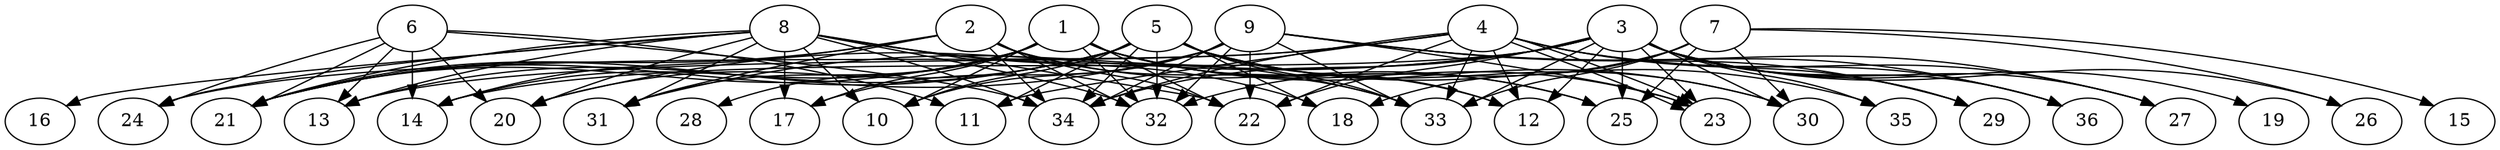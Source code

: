 // DAG (tier=3-complex, mode=data, n=36, ccr=0.506, fat=0.825, density=0.764, regular=0.259, jump=0.300, mindata=4194304, maxdata=33554432)
// DAG automatically generated by daggen at Sun Aug 24 16:33:35 2025
// /home/ermia/Project/Environments/daggen/bin/daggen --dot --ccr 0.506 --fat 0.825 --regular 0.259 --density 0.764 --jump 0.300 --mindata 4194304 --maxdata 33554432 -n 36 
digraph G {
  1 [size="8910817876783885451264", alpha="0.10", expect_size="4455408938391942725632"]
  1 -> 10 [size ="3438494747721728"]
  1 -> 12 [size ="3438494747721728"]
  1 -> 14 [size ="3438494747721728"]
  1 -> 17 [size ="3438494747721728"]
  1 -> 21 [size ="3438494747721728"]
  1 -> 22 [size ="3438494747721728"]
  1 -> 23 [size ="3438494747721728"]
  1 -> 25 [size ="3438494747721728"]
  1 -> 28 [size ="3438494747721728"]
  1 -> 30 [size ="3438494747721728"]
  1 -> 31 [size ="3438494747721728"]
  1 -> 32 [size ="3438494747721728"]
  2 [size="22458069917754188", alpha="0.09", expect_size="11229034958877094"]
  2 -> 14 [size ="2774369323450368"]
  2 -> 21 [size ="2774369323450368"]
  2 -> 22 [size ="2774369323450368"]
  2 -> 25 [size ="2774369323450368"]
  2 -> 31 [size ="2774369323450368"]
  2 -> 32 [size ="2774369323450368"]
  2 -> 33 [size ="2774369323450368"]
  2 -> 34 [size ="2774369323450368"]
  3 [size="291512268443414208", alpha="0.00", expect_size="145756134221707104"]
  3 -> 12 [size ="174199922491392"]
  3 -> 14 [size ="174199922491392"]
  3 -> 19 [size ="174199922491392"]
  3 -> 20 [size ="174199922491392"]
  3 -> 22 [size ="174199922491392"]
  3 -> 23 [size ="174199922491392"]
  3 -> 25 [size ="174199922491392"]
  3 -> 26 [size ="174199922491392"]
  3 -> 27 [size ="174199922491392"]
  3 -> 29 [size ="174199922491392"]
  3 -> 30 [size ="174199922491392"]
  3 -> 31 [size ="174199922491392"]
  3 -> 33 [size ="174199922491392"]
  3 -> 34 [size ="174199922491392"]
  3 -> 35 [size ="174199922491392"]
  3 -> 36 [size ="174199922491392"]
  4 [size="106364907909485166592", alpha="0.13", expect_size="53182453954742583296"]
  4 -> 11 [size ="179592790802432"]
  4 -> 12 [size ="179592790802432"]
  4 -> 13 [size ="179592790802432"]
  4 -> 22 [size ="179592790802432"]
  4 -> 23 [size ="179592790802432"]
  4 -> 23 [size ="179592790802432"]
  4 -> 24 [size ="179592790802432"]
  4 -> 27 [size ="179592790802432"]
  4 -> 29 [size ="179592790802432"]
  4 -> 33 [size ="179592790802432"]
  4 -> 34 [size ="179592790802432"]
  4 -> 36 [size ="179592790802432"]
  5 [size="3981534043677287424", alpha="0.11", expect_size="1990767021838643712"]
  5 -> 10 [size ="5903355238940672"]
  5 -> 11 [size ="5903355238940672"]
  5 -> 12 [size ="5903355238940672"]
  5 -> 13 [size ="5903355238940672"]
  5 -> 18 [size ="5903355238940672"]
  5 -> 20 [size ="5903355238940672"]
  5 -> 21 [size ="5903355238940672"]
  5 -> 30 [size ="5903355238940672"]
  5 -> 32 [size ="5903355238940672"]
  5 -> 33 [size ="5903355238940672"]
  5 -> 34 [size ="5903355238940672"]
  5 -> 35 [size ="5903355238940672"]
  6 [size="33286611568224272121856", alpha="0.05", expect_size="16643305784112136060928"]
  6 -> 11 [size ="8278208852000768"]
  6 -> 13 [size ="8278208852000768"]
  6 -> 14 [size ="8278208852000768"]
  6 -> 20 [size ="8278208852000768"]
  6 -> 21 [size ="8278208852000768"]
  6 -> 24 [size ="8278208852000768"]
  6 -> 34 [size ="8278208852000768"]
  7 [size="19644605158962151424", alpha="0.14", expect_size="9822302579481075712"]
  7 -> 15 [size ="6822734738751488"]
  7 -> 18 [size ="6822734738751488"]
  7 -> 25 [size ="6822734738751488"]
  7 -> 26 [size ="6822734738751488"]
  7 -> 30 [size ="6822734738751488"]
  7 -> 32 [size ="6822734738751488"]
  7 -> 33 [size ="6822734738751488"]
  8 [size="59781827163359976", alpha="0.19", expect_size="29890913581679988"]
  8 -> 10 [size ="1801367299555328"]
  8 -> 13 [size ="1801367299555328"]
  8 -> 16 [size ="1801367299555328"]
  8 -> 17 [size ="1801367299555328"]
  8 -> 18 [size ="1801367299555328"]
  8 -> 20 [size ="1801367299555328"]
  8 -> 21 [size ="1801367299555328"]
  8 -> 22 [size ="1801367299555328"]
  8 -> 24 [size ="1801367299555328"]
  8 -> 31 [size ="1801367299555328"]
  8 -> 32 [size ="1801367299555328"]
  8 -> 33 [size ="1801367299555328"]
  8 -> 34 [size ="1801367299555328"]
  9 [size="13212303676283709440", alpha="0.09", expect_size="6606151838141854720"]
  9 -> 10 [size ="8575445192671232"]
  9 -> 17 [size ="8575445192671232"]
  9 -> 21 [size ="8575445192671232"]
  9 -> 22 [size ="8575445192671232"]
  9 -> 23 [size ="8575445192671232"]
  9 -> 27 [size ="8575445192671232"]
  9 -> 29 [size ="8575445192671232"]
  9 -> 32 [size ="8575445192671232"]
  9 -> 33 [size ="8575445192671232"]
  9 -> 34 [size ="8575445192671232"]
  9 -> 36 [size ="8575445192671232"]
  10 [size="4273080196800867991552", alpha="0.09", expect_size="2136540098400433995776"]
  11 [size="9370180752615421952", alpha="0.19", expect_size="4685090376307710976"]
  12 [size="266438140887180928", alpha="0.18", expect_size="133219070443590464"]
  13 [size="11079403631063518", alpha="0.03", expect_size="5539701815531759"]
  14 [size="12749226726579598", alpha="0.19", expect_size="6374613363289799"]
  15 [size="98404368343958704", alpha="0.16", expect_size="49202184171979352"]
  16 [size="580407595466242392064", alpha="0.02", expect_size="290203797733121196032"]
  17 [size="68800162526499096", alpha="0.02", expect_size="34400081263249548"]
  18 [size="7155175039307211603968", alpha="0.09", expect_size="3577587519653605801984"]
  19 [size="21061747396499751305216", alpha="0.18", expect_size="10530873698249875652608"]
  20 [size="500238857109459840", alpha="0.04", expect_size="250119428554729920"]
  21 [size="260010718023215218688", alpha="0.03", expect_size="130005359011607609344"]
  22 [size="279671184648189888", alpha="0.03", expect_size="139835592324094944"]
  23 [size="108174596825283072", alpha="0.11", expect_size="54087298412641536"]
  24 [size="19043380843139485696", alpha="0.13", expect_size="9521690421569742848"]
  25 [size="20506745715774455808000", alpha="0.06", expect_size="10253372857887227904000"]
  26 [size="114063342386244528", alpha="0.11", expect_size="57031671193122264"]
  27 [size="7883892190230030", alpha="0.03", expect_size="3941946095115015"]
  28 [size="6032213512967375", alpha="0.02", expect_size="3016106756483687"]
  29 [size="7973916399552692224000", alpha="0.06", expect_size="3986958199776346112000"]
  30 [size="5474168783072755974144", alpha="0.18", expect_size="2737084391536377987072"]
  31 [size="10204058481536374", alpha="0.01", expect_size="5102029240768187"]
  32 [size="5802352636232209", alpha="0.17", expect_size="2901176318116104"]
  33 [size="2965230635810940928", alpha="0.04", expect_size="1482615317905470464"]
  34 [size="220651356741665024", alpha="0.15", expect_size="110325678370832512"]
  35 [size="3183155165559118", alpha="0.01", expect_size="1591577582779559"]
  36 [size="72232839851100432", alpha="0.01", expect_size="36116419925550216"]
}